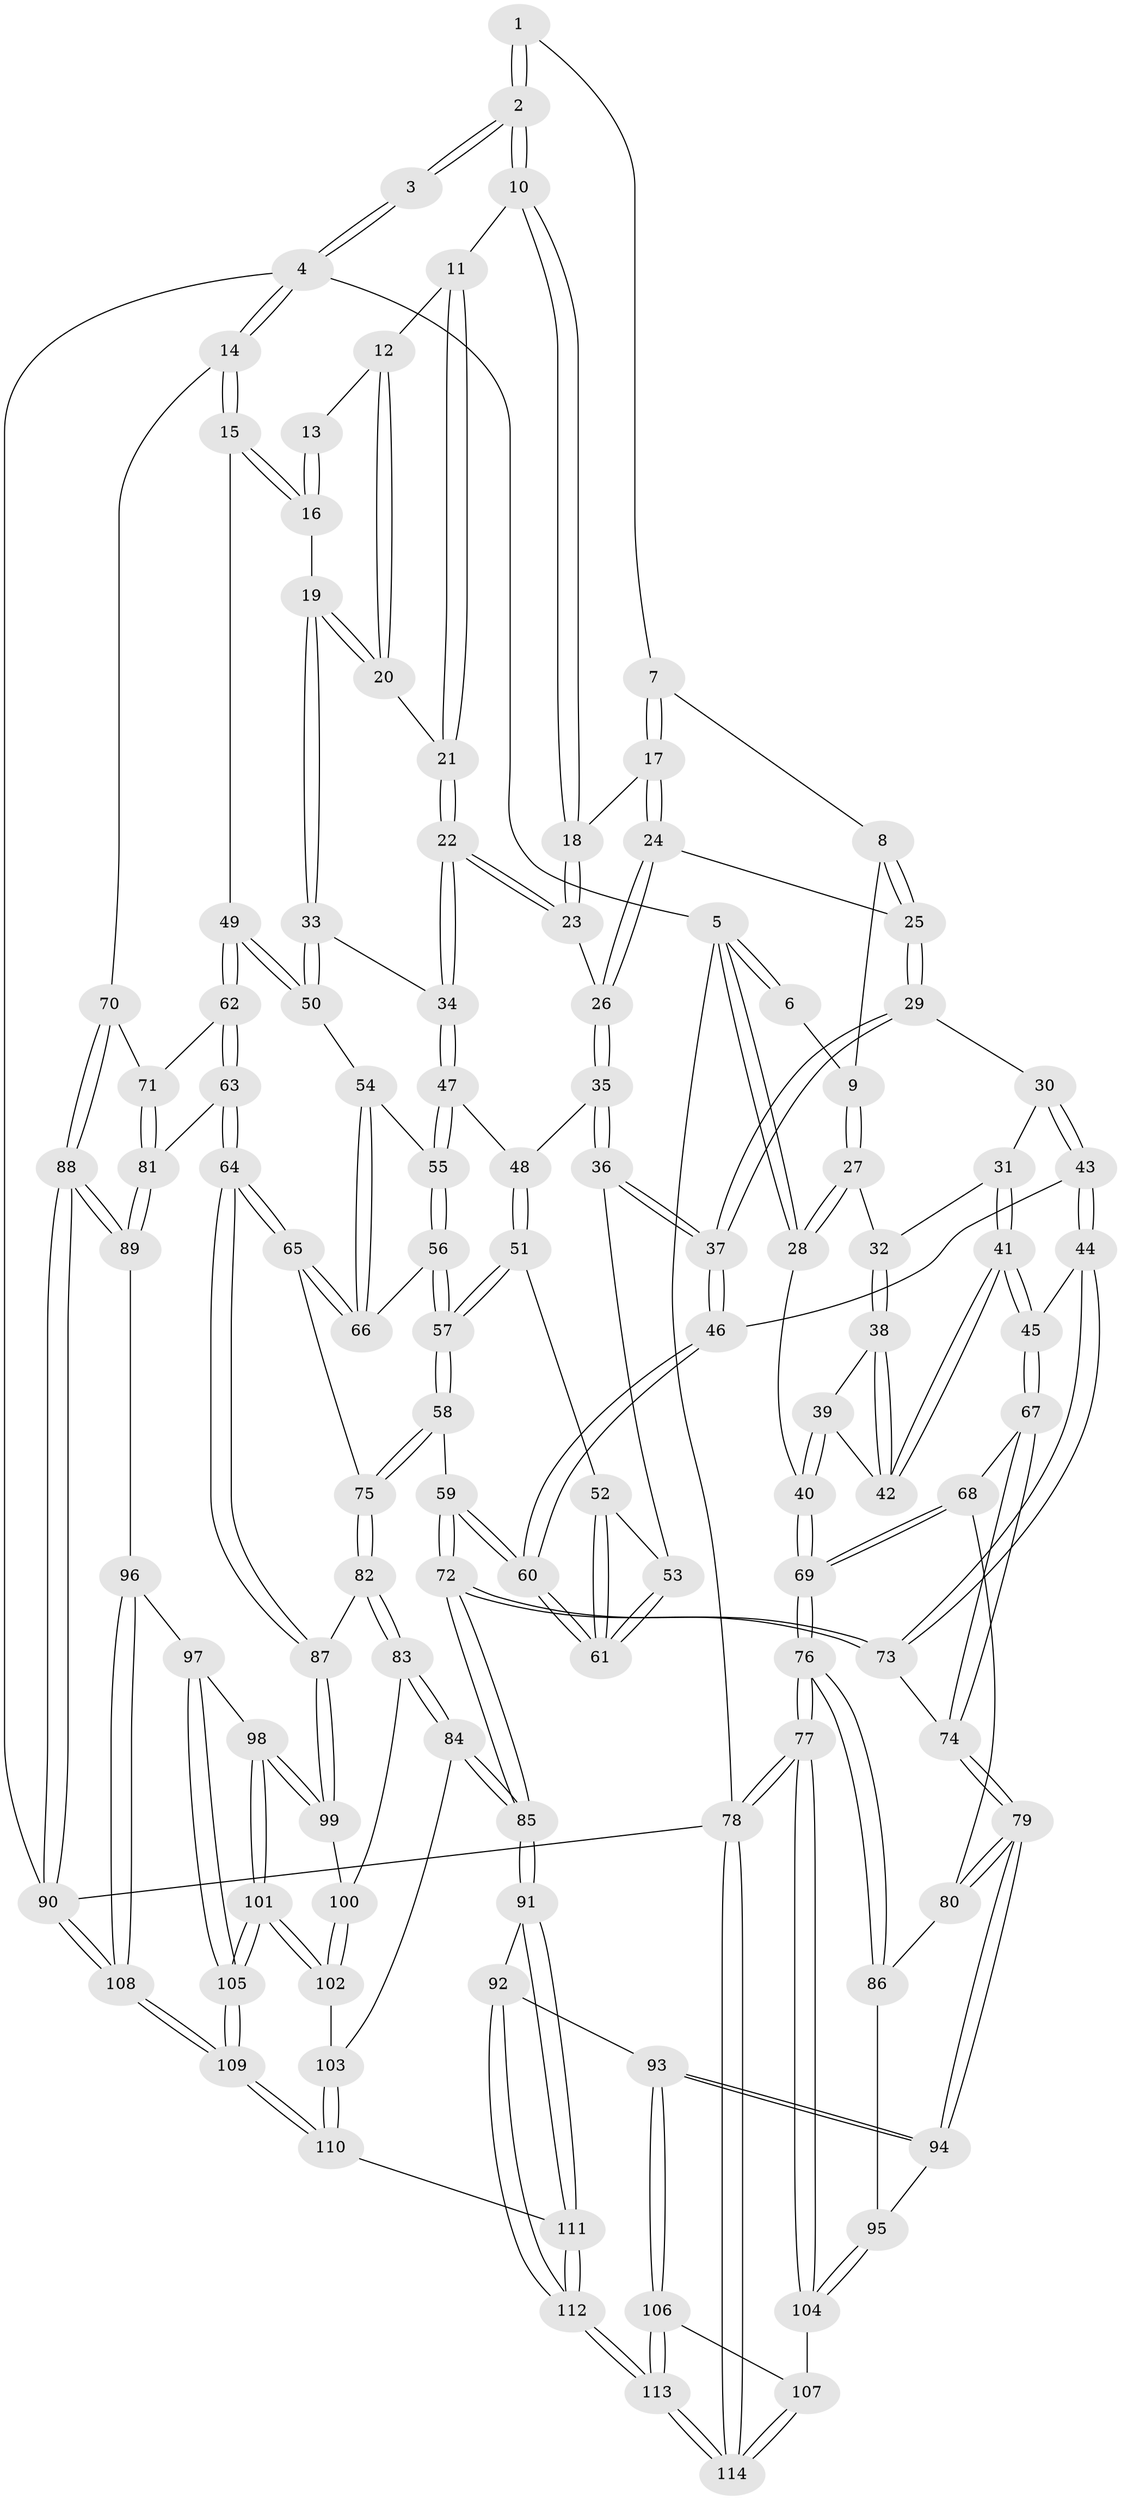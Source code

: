 // Generated by graph-tools (version 1.1) at 2025/51/03/09/25 03:51:04]
// undirected, 114 vertices, 282 edges
graph export_dot {
graph [start="1"]
  node [color=gray90,style=filled];
  1 [pos="+0.11605977656230768+0"];
  2 [pos="+0.5495047038424442+0"];
  3 [pos="+1+0"];
  4 [pos="+1+0"];
  5 [pos="+0+0"];
  6 [pos="+0.08267092386232285+0"];
  7 [pos="+0.2841366335463077+0.10030134017783238"];
  8 [pos="+0.2219067335790066+0.1702648054848119"];
  9 [pos="+0.13310610608266565+0.16189448476683713"];
  10 [pos="+0.5531672723974586+0"];
  11 [pos="+0.643734444238536+0.022874417109996218"];
  12 [pos="+0.7529207941215672+0.09683571503700546"];
  13 [pos="+0.8866435909832392+0.046544871995879124"];
  14 [pos="+1+0.33398567316331346"];
  15 [pos="+1+0.30658674005398134"];
  16 [pos="+0.9537222000459066+0.2765909908661823"];
  17 [pos="+0.41366558618341115+0.13437676001793006"];
  18 [pos="+0.5044689391927352+0.04662792476102621"];
  19 [pos="+0.9159991869940254+0.27072726552476983"];
  20 [pos="+0.7908085502587963+0.18376803462017588"];
  21 [pos="+0.6797381916427557+0.23077637344393986"];
  22 [pos="+0.6294226626393282+0.3116185230025313"];
  23 [pos="+0.5634014090879276+0.22128804088711265"];
  24 [pos="+0.3701472416488716+0.2371866091860716"];
  25 [pos="+0.31758223606528896+0.24842607369329978"];
  26 [pos="+0.4141296373532564+0.296249924338172"];
  27 [pos="+0.10567335170339785+0.20628716474866785"];
  28 [pos="+0+0.12673877356286725"];
  29 [pos="+0.28116330127050854+0.2890347384070016"];
  30 [pos="+0.19340856729935313+0.30869679344750106"];
  31 [pos="+0.11703166469686138+0.2579438257391821"];
  32 [pos="+0.10938111271635785+0.25028934599227287"];
  33 [pos="+0.6461938182922807+0.36792900678889107"];
  34 [pos="+0.6348279738392262+0.36407549056123106"];
  35 [pos="+0.4388370821711416+0.35694729084730814"];
  36 [pos="+0.3421736188249176+0.43585676997321854"];
  37 [pos="+0.30060328467842845+0.4481579268751116"];
  38 [pos="+0.04880769439558001+0.3127835010057871"];
  39 [pos="+0+0.384812883594159"];
  40 [pos="+0+0.3905231763923722"];
  41 [pos="+0.12801148695900266+0.4750255255123492"];
  42 [pos="+0.12173796981276966+0.47088256303455994"];
  43 [pos="+0.19206932320496362+0.5026200099081474"];
  44 [pos="+0.1809943709775894+0.5112334846598947"];
  45 [pos="+0.16993338894382543+0.5144379088985073"];
  46 [pos="+0.26811792644578736+0.4770175087701933"];
  47 [pos="+0.6302163683267364+0.3668425158036777"];
  48 [pos="+0.5067176078274627+0.38581967351271473"];
  49 [pos="+0.7941384166528694+0.4976659888861367"];
  50 [pos="+0.732852876320726+0.4684913086898832"];
  51 [pos="+0.487048525962205+0.46312469821904456"];
  52 [pos="+0.459558219418849+0.47626955666441206"];
  53 [pos="+0.40738455711030375+0.4897851075762811"];
  54 [pos="+0.6802103320339921+0.5449617384321678"];
  55 [pos="+0.5872543207774517+0.5385699631801302"];
  56 [pos="+0.5817210256993292+0.5463805350369897"];
  57 [pos="+0.5166676425239802+0.5961639905927961"];
  58 [pos="+0.5151002902353164+0.5991392563696032"];
  59 [pos="+0.4299187133781241+0.6228594260082453"];
  60 [pos="+0.42520118216798936+0.6148678490438679"];
  61 [pos="+0.4208212992313622+0.5578848794310197"];
  62 [pos="+0.809277339718224+0.5502253538653664"];
  63 [pos="+0.8005611458123476+0.6788000588109294"];
  64 [pos="+0.7995449623682135+0.6792807889912481"];
  65 [pos="+0.695245467980908+0.6388620592007758"];
  66 [pos="+0.6864921772629903+0.6190406485139045"];
  67 [pos="+0.16791288326197848+0.5171158522877043"];
  68 [pos="+0.13527631610941868+0.5540913869491333"];
  69 [pos="+0+0.5653533639294617"];
  70 [pos="+1+0.49132510889767256"];
  71 [pos="+1+0.5265823362841916"];
  72 [pos="+0.3958245031677344+0.6746794508758239"];
  73 [pos="+0.3031232630509636+0.6570722004490714"];
  74 [pos="+0.23749408886557885+0.719172959539429"];
  75 [pos="+0.582256979909664+0.6736539803519586"];
  76 [pos="+0+0.7592295380672792"];
  77 [pos="+0+0.8313584782199192"];
  78 [pos="+0+1"];
  79 [pos="+0.20765643791704402+0.7628195829433281"];
  80 [pos="+0.10863749125478696+0.6541576456123259"];
  81 [pos="+0.8006883586868915+0.6788334332313904"];
  82 [pos="+0.581931890201389+0.7598144129113742"];
  83 [pos="+0.5774255551858445+0.7763199817063717"];
  84 [pos="+0.5665797603325513+0.7935027549748435"];
  85 [pos="+0.4086898038217424+0.8082545336598724"];
  86 [pos="+0.027126046016207772+0.7147248430230274"];
  87 [pos="+0.7938410645824703+0.6885641781358897"];
  88 [pos="+1+0.6664476955524627"];
  89 [pos="+0.90987300922701+0.7455079173675486"];
  90 [pos="+1+1"];
  91 [pos="+0.4014473269352211+0.818686489120333"];
  92 [pos="+0.28347888734892046+0.8428822370248101"];
  93 [pos="+0.21990628430440753+0.8199747841622667"];
  94 [pos="+0.214946541137448+0.8142467535562385"];
  95 [pos="+0.10586681525944708+0.8176605910562424"];
  96 [pos="+0.9122493416853579+0.8528832436890791"];
  97 [pos="+0.8721012779727596+0.8545939803895846"];
  98 [pos="+0.8227512974503258+0.8420044830323083"];
  99 [pos="+0.7659916874995811+0.7588409528151181"];
  100 [pos="+0.7441484992871018+0.7878933844093748"];
  101 [pos="+0.7531550686183365+0.9295116999433684"];
  102 [pos="+0.7212314495369252+0.8704516736338078"];
  103 [pos="+0.6018152112202292+0.8607113577333819"];
  104 [pos="+0.03261302014479821+0.8983812311501952"];
  105 [pos="+0.7540234593125907+0.932283054423946"];
  106 [pos="+0.13404753680208562+0.9700445697316371"];
  107 [pos="+0.034457436579867065+0.900347374424728"];
  108 [pos="+1+1"];
  109 [pos="+0.8084824033489945+1"];
  110 [pos="+0.5236602712074797+1"];
  111 [pos="+0.5135037982239717+1"];
  112 [pos="+0.2622157770075275+1"];
  113 [pos="+0.21969776597648724+1"];
  114 [pos="+0+1"];
  1 -- 2;
  1 -- 2;
  1 -- 7;
  2 -- 3;
  2 -- 3;
  2 -- 10;
  2 -- 10;
  3 -- 4;
  3 -- 4;
  4 -- 5;
  4 -- 14;
  4 -- 14;
  4 -- 90;
  5 -- 6;
  5 -- 6;
  5 -- 28;
  5 -- 28;
  5 -- 78;
  6 -- 9;
  7 -- 8;
  7 -- 17;
  7 -- 17;
  8 -- 9;
  8 -- 25;
  8 -- 25;
  9 -- 27;
  9 -- 27;
  10 -- 11;
  10 -- 18;
  10 -- 18;
  11 -- 12;
  11 -- 21;
  11 -- 21;
  12 -- 13;
  12 -- 20;
  12 -- 20;
  13 -- 16;
  13 -- 16;
  14 -- 15;
  14 -- 15;
  14 -- 70;
  15 -- 16;
  15 -- 16;
  15 -- 49;
  16 -- 19;
  17 -- 18;
  17 -- 24;
  17 -- 24;
  18 -- 23;
  18 -- 23;
  19 -- 20;
  19 -- 20;
  19 -- 33;
  19 -- 33;
  20 -- 21;
  21 -- 22;
  21 -- 22;
  22 -- 23;
  22 -- 23;
  22 -- 34;
  22 -- 34;
  23 -- 26;
  24 -- 25;
  24 -- 26;
  24 -- 26;
  25 -- 29;
  25 -- 29;
  26 -- 35;
  26 -- 35;
  27 -- 28;
  27 -- 28;
  27 -- 32;
  28 -- 40;
  29 -- 30;
  29 -- 37;
  29 -- 37;
  30 -- 31;
  30 -- 43;
  30 -- 43;
  31 -- 32;
  31 -- 41;
  31 -- 41;
  32 -- 38;
  32 -- 38;
  33 -- 34;
  33 -- 50;
  33 -- 50;
  34 -- 47;
  34 -- 47;
  35 -- 36;
  35 -- 36;
  35 -- 48;
  36 -- 37;
  36 -- 37;
  36 -- 53;
  37 -- 46;
  37 -- 46;
  38 -- 39;
  38 -- 42;
  38 -- 42;
  39 -- 40;
  39 -- 40;
  39 -- 42;
  40 -- 69;
  40 -- 69;
  41 -- 42;
  41 -- 42;
  41 -- 45;
  41 -- 45;
  43 -- 44;
  43 -- 44;
  43 -- 46;
  44 -- 45;
  44 -- 73;
  44 -- 73;
  45 -- 67;
  45 -- 67;
  46 -- 60;
  46 -- 60;
  47 -- 48;
  47 -- 55;
  47 -- 55;
  48 -- 51;
  48 -- 51;
  49 -- 50;
  49 -- 50;
  49 -- 62;
  49 -- 62;
  50 -- 54;
  51 -- 52;
  51 -- 57;
  51 -- 57;
  52 -- 53;
  52 -- 61;
  52 -- 61;
  53 -- 61;
  53 -- 61;
  54 -- 55;
  54 -- 66;
  54 -- 66;
  55 -- 56;
  55 -- 56;
  56 -- 57;
  56 -- 57;
  56 -- 66;
  57 -- 58;
  57 -- 58;
  58 -- 59;
  58 -- 75;
  58 -- 75;
  59 -- 60;
  59 -- 60;
  59 -- 72;
  59 -- 72;
  60 -- 61;
  60 -- 61;
  62 -- 63;
  62 -- 63;
  62 -- 71;
  63 -- 64;
  63 -- 64;
  63 -- 81;
  64 -- 65;
  64 -- 65;
  64 -- 87;
  64 -- 87;
  65 -- 66;
  65 -- 66;
  65 -- 75;
  67 -- 68;
  67 -- 74;
  67 -- 74;
  68 -- 69;
  68 -- 69;
  68 -- 80;
  69 -- 76;
  69 -- 76;
  70 -- 71;
  70 -- 88;
  70 -- 88;
  71 -- 81;
  71 -- 81;
  72 -- 73;
  72 -- 73;
  72 -- 85;
  72 -- 85;
  73 -- 74;
  74 -- 79;
  74 -- 79;
  75 -- 82;
  75 -- 82;
  76 -- 77;
  76 -- 77;
  76 -- 86;
  76 -- 86;
  77 -- 78;
  77 -- 78;
  77 -- 104;
  77 -- 104;
  78 -- 114;
  78 -- 114;
  78 -- 90;
  79 -- 80;
  79 -- 80;
  79 -- 94;
  79 -- 94;
  80 -- 86;
  81 -- 89;
  81 -- 89;
  82 -- 83;
  82 -- 83;
  82 -- 87;
  83 -- 84;
  83 -- 84;
  83 -- 100;
  84 -- 85;
  84 -- 85;
  84 -- 103;
  85 -- 91;
  85 -- 91;
  86 -- 95;
  87 -- 99;
  87 -- 99;
  88 -- 89;
  88 -- 89;
  88 -- 90;
  88 -- 90;
  89 -- 96;
  90 -- 108;
  90 -- 108;
  91 -- 92;
  91 -- 111;
  91 -- 111;
  92 -- 93;
  92 -- 112;
  92 -- 112;
  93 -- 94;
  93 -- 94;
  93 -- 106;
  93 -- 106;
  94 -- 95;
  95 -- 104;
  95 -- 104;
  96 -- 97;
  96 -- 108;
  96 -- 108;
  97 -- 98;
  97 -- 105;
  97 -- 105;
  98 -- 99;
  98 -- 99;
  98 -- 101;
  98 -- 101;
  99 -- 100;
  100 -- 102;
  100 -- 102;
  101 -- 102;
  101 -- 102;
  101 -- 105;
  101 -- 105;
  102 -- 103;
  103 -- 110;
  103 -- 110;
  104 -- 107;
  105 -- 109;
  105 -- 109;
  106 -- 107;
  106 -- 113;
  106 -- 113;
  107 -- 114;
  107 -- 114;
  108 -- 109;
  108 -- 109;
  109 -- 110;
  109 -- 110;
  110 -- 111;
  111 -- 112;
  111 -- 112;
  112 -- 113;
  112 -- 113;
  113 -- 114;
  113 -- 114;
}
